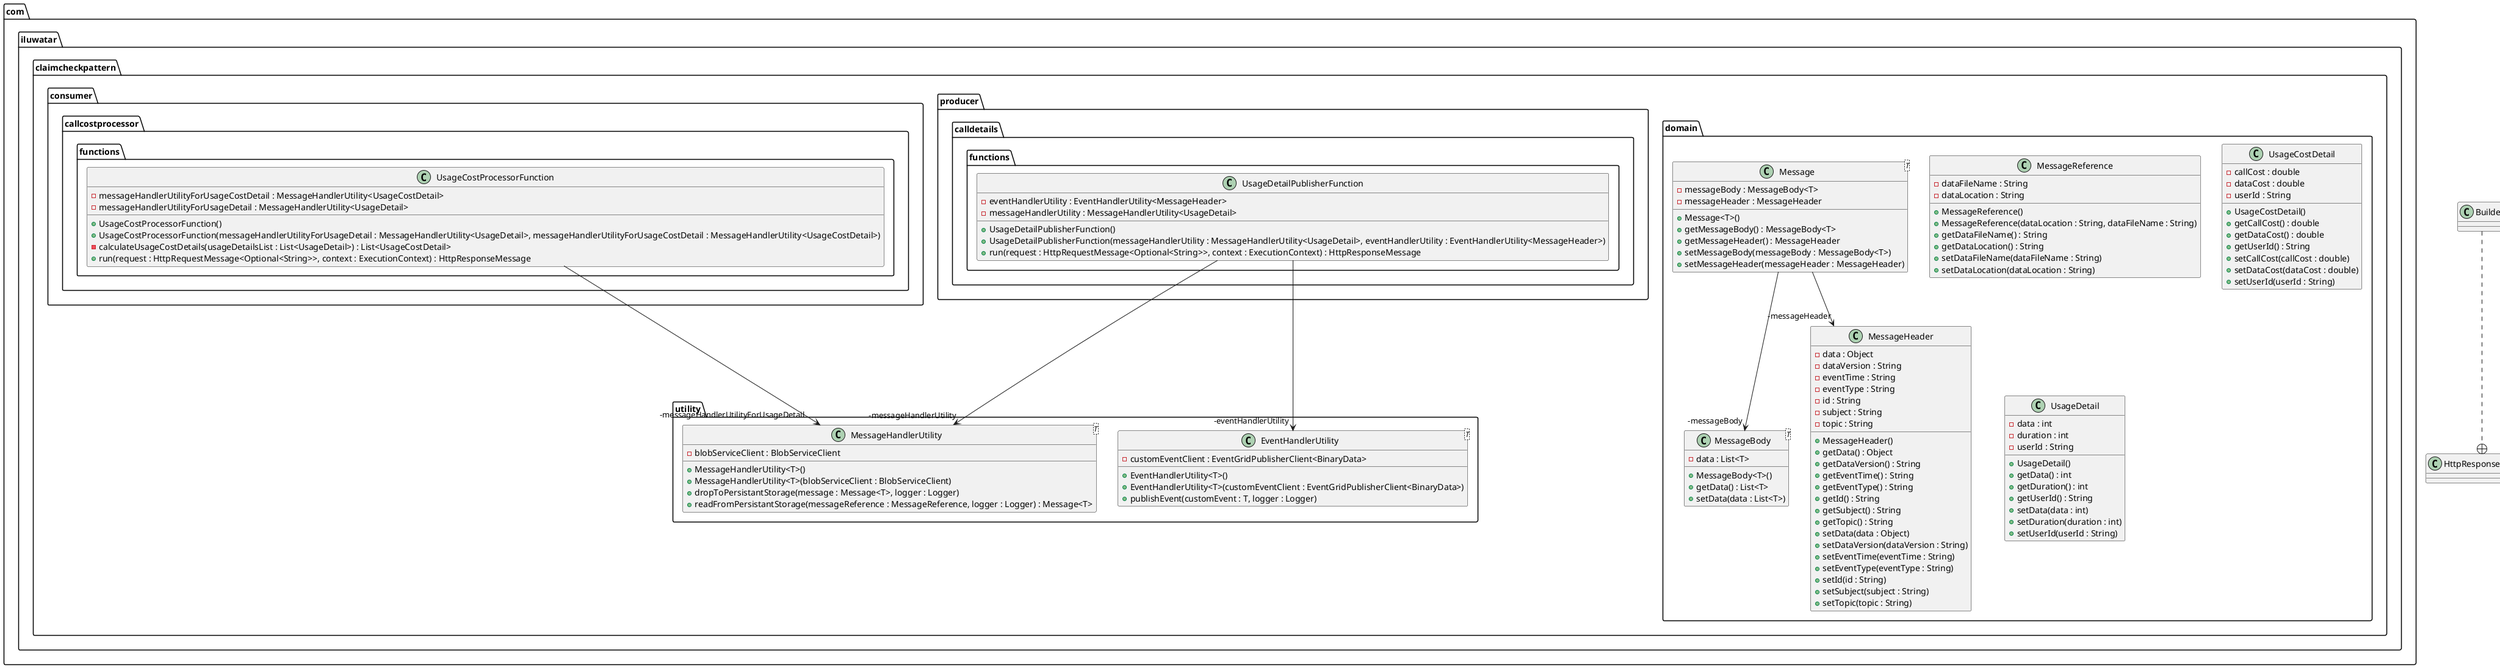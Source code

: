 @startuml
package com.iluwatar.claimcheckpattern.producer.calldetails.functions {
  class UsageDetailPublisherFunction {
    - eventHandlerUtility : EventHandlerUtility<MessageHeader>
    - messageHandlerUtility : MessageHandlerUtility<UsageDetail>
    + UsageDetailPublisherFunction()
    + UsageDetailPublisherFunction(messageHandlerUtility : MessageHandlerUtility<UsageDetail>, eventHandlerUtility : EventHandlerUtility<MessageHeader>)
    + run(request : HttpRequestMessage<Optional<String>>, context : ExecutionContext) : HttpResponseMessage
  }
}
package com.iluwatar.claimcheckpattern.domain {
  class Message<T> {
    - messageBody : MessageBody<T>
    - messageHeader : MessageHeader
    + Message<T>()
    + getMessageBody() : MessageBody<T>
    + getMessageHeader() : MessageHeader
    + setMessageBody(messageBody : MessageBody<T>)
    + setMessageHeader(messageHeader : MessageHeader)
  }
  class MessageBody<T> {
    - data : List<T>
    + MessageBody<T>()
    + getData() : List<T>
    + setData(data : List<T>)
  }
  class MessageHeader {
    - data : Object
    - dataVersion : String
    - eventTime : String
    - eventType : String
    - id : String
    - subject : String
    - topic : String
    + MessageHeader()
    + getData() : Object
    + getDataVersion() : String
    + getEventTime() : String
    + getEventType() : String
    + getId() : String
    + getSubject() : String
    + getTopic() : String
    + setData(data : Object)
    + setDataVersion(dataVersion : String)
    + setEventTime(eventTime : String)
    + setEventType(eventType : String)
    + setId(id : String)
    + setSubject(subject : String)
    + setTopic(topic : String)
  }
  class MessageReference {
    - dataFileName : String
    - dataLocation : String
    + MessageReference()
    + MessageReference(dataLocation : String, dataFileName : String)
    + getDataFileName() : String
    + getDataLocation() : String
    + setDataFileName(dataFileName : String)
    + setDataLocation(dataLocation : String)
  }
  class UsageCostDetail {
    - callCost : double
    - dataCost : double
    - userId : String
    + UsageCostDetail()
    + getCallCost() : double
    + getDataCost() : double
    + getUserId() : String
    + setCallCost(callCost : double)
    + setDataCost(dataCost : double)
    + setUserId(userId : String)
  }
  class UsageDetail {
    - data : int
    - duration : int
    - userId : String
    + UsageDetail()
    + getData() : int
    + getDuration() : int
    + getUserId() : String
    + setData(data : int)
    + setDuration(duration : int)
    + setUserId(userId : String)
  }
}
package com.iluwatar.claimcheckpattern.utility {
  class EventHandlerUtility<T> {
    - customEventClient : EventGridPublisherClient<BinaryData>
    + EventHandlerUtility<T>()
    + EventHandlerUtility<T>(customEventClient : EventGridPublisherClient<BinaryData>)
    + publishEvent(customEvent : T, logger : Logger)
  }
  class MessageHandlerUtility<T> {
    - blobServiceClient : BlobServiceClient
    + MessageHandlerUtility<T>()
    + MessageHandlerUtility<T>(blobServiceClient : BlobServiceClient)
    + dropToPersistantStorage(message : Message<T>, logger : Logger)
    + readFromPersistantStorage(messageReference : MessageReference, logger : Logger) : Message<T>
  }
}
package com.iluwatar.claimcheckpattern.consumer.callcostprocessor.functions {
  class UsageCostProcessorFunction {
    - messageHandlerUtilityForUsageCostDetail : MessageHandlerUtility<UsageCostDetail>
    - messageHandlerUtilityForUsageDetail : MessageHandlerUtility<UsageDetail>
    + UsageCostProcessorFunction()
    + UsageCostProcessorFunction(messageHandlerUtilityForUsageDetail : MessageHandlerUtility<UsageDetail>, messageHandlerUtilityForUsageCostDetail : MessageHandlerUtility<UsageCostDetail>)
    - calculateUsageCostDetails(usageDetailsList : List<UsageDetail>) : List<UsageCostDetail>
    + run(request : HttpRequestMessage<Optional<String>>, context : ExecutionContext) : HttpResponseMessage
  }
}
UsageCostProcessorFunction -->  "-messageHandlerUtilityForUsageDetail" MessageHandlerUtility
Message -->  "-messageBody" MessageBody
UsageDetailPublisherFunction -->  "-eventHandlerUtility" EventHandlerUtility
Builder ..+ HttpResponseMessage
UsageDetailPublisherFunction -->  "-messageHandlerUtility" MessageHandlerUtility
Message -->  "-messageHeader" MessageHeader
@enduml